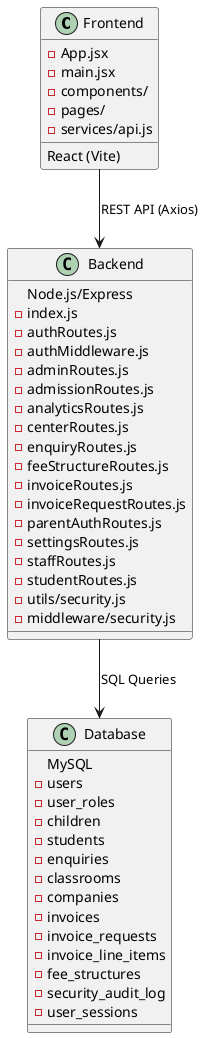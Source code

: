 @startuml system_architecture
!define RECTANGLE class
RECTANGLE Frontend {
  React (Vite)
  - App.jsx
  - main.jsx
  - components/
  - pages/
  - services/api.js
}
RECTANGLE Backend {
  Node.js/Express
  - index.js
  - authRoutes.js
  - authMiddleware.js
  - adminRoutes.js
  - admissionRoutes.js
  - analyticsRoutes.js
  - centerRoutes.js
  - enquiryRoutes.js
  - feeStructureRoutes.js
  - invoiceRoutes.js
  - invoiceRequestRoutes.js
  - parentAuthRoutes.js
  - settingsRoutes.js
  - staffRoutes.js
  - studentRoutes.js
  - utils/security.js
  - middleware/security.js
}
RECTANGLE Database {
  MySQL
  - users
  - user_roles
  - children
  - students
  - enquiries
  - classrooms
  - companies
  - invoices
  - invoice_requests
  - invoice_line_items
  - fee_structures
  - security_audit_log
  - user_sessions
}
Frontend --> Backend : REST API (Axios)
Backend --> Database : SQL Queries
@enduml